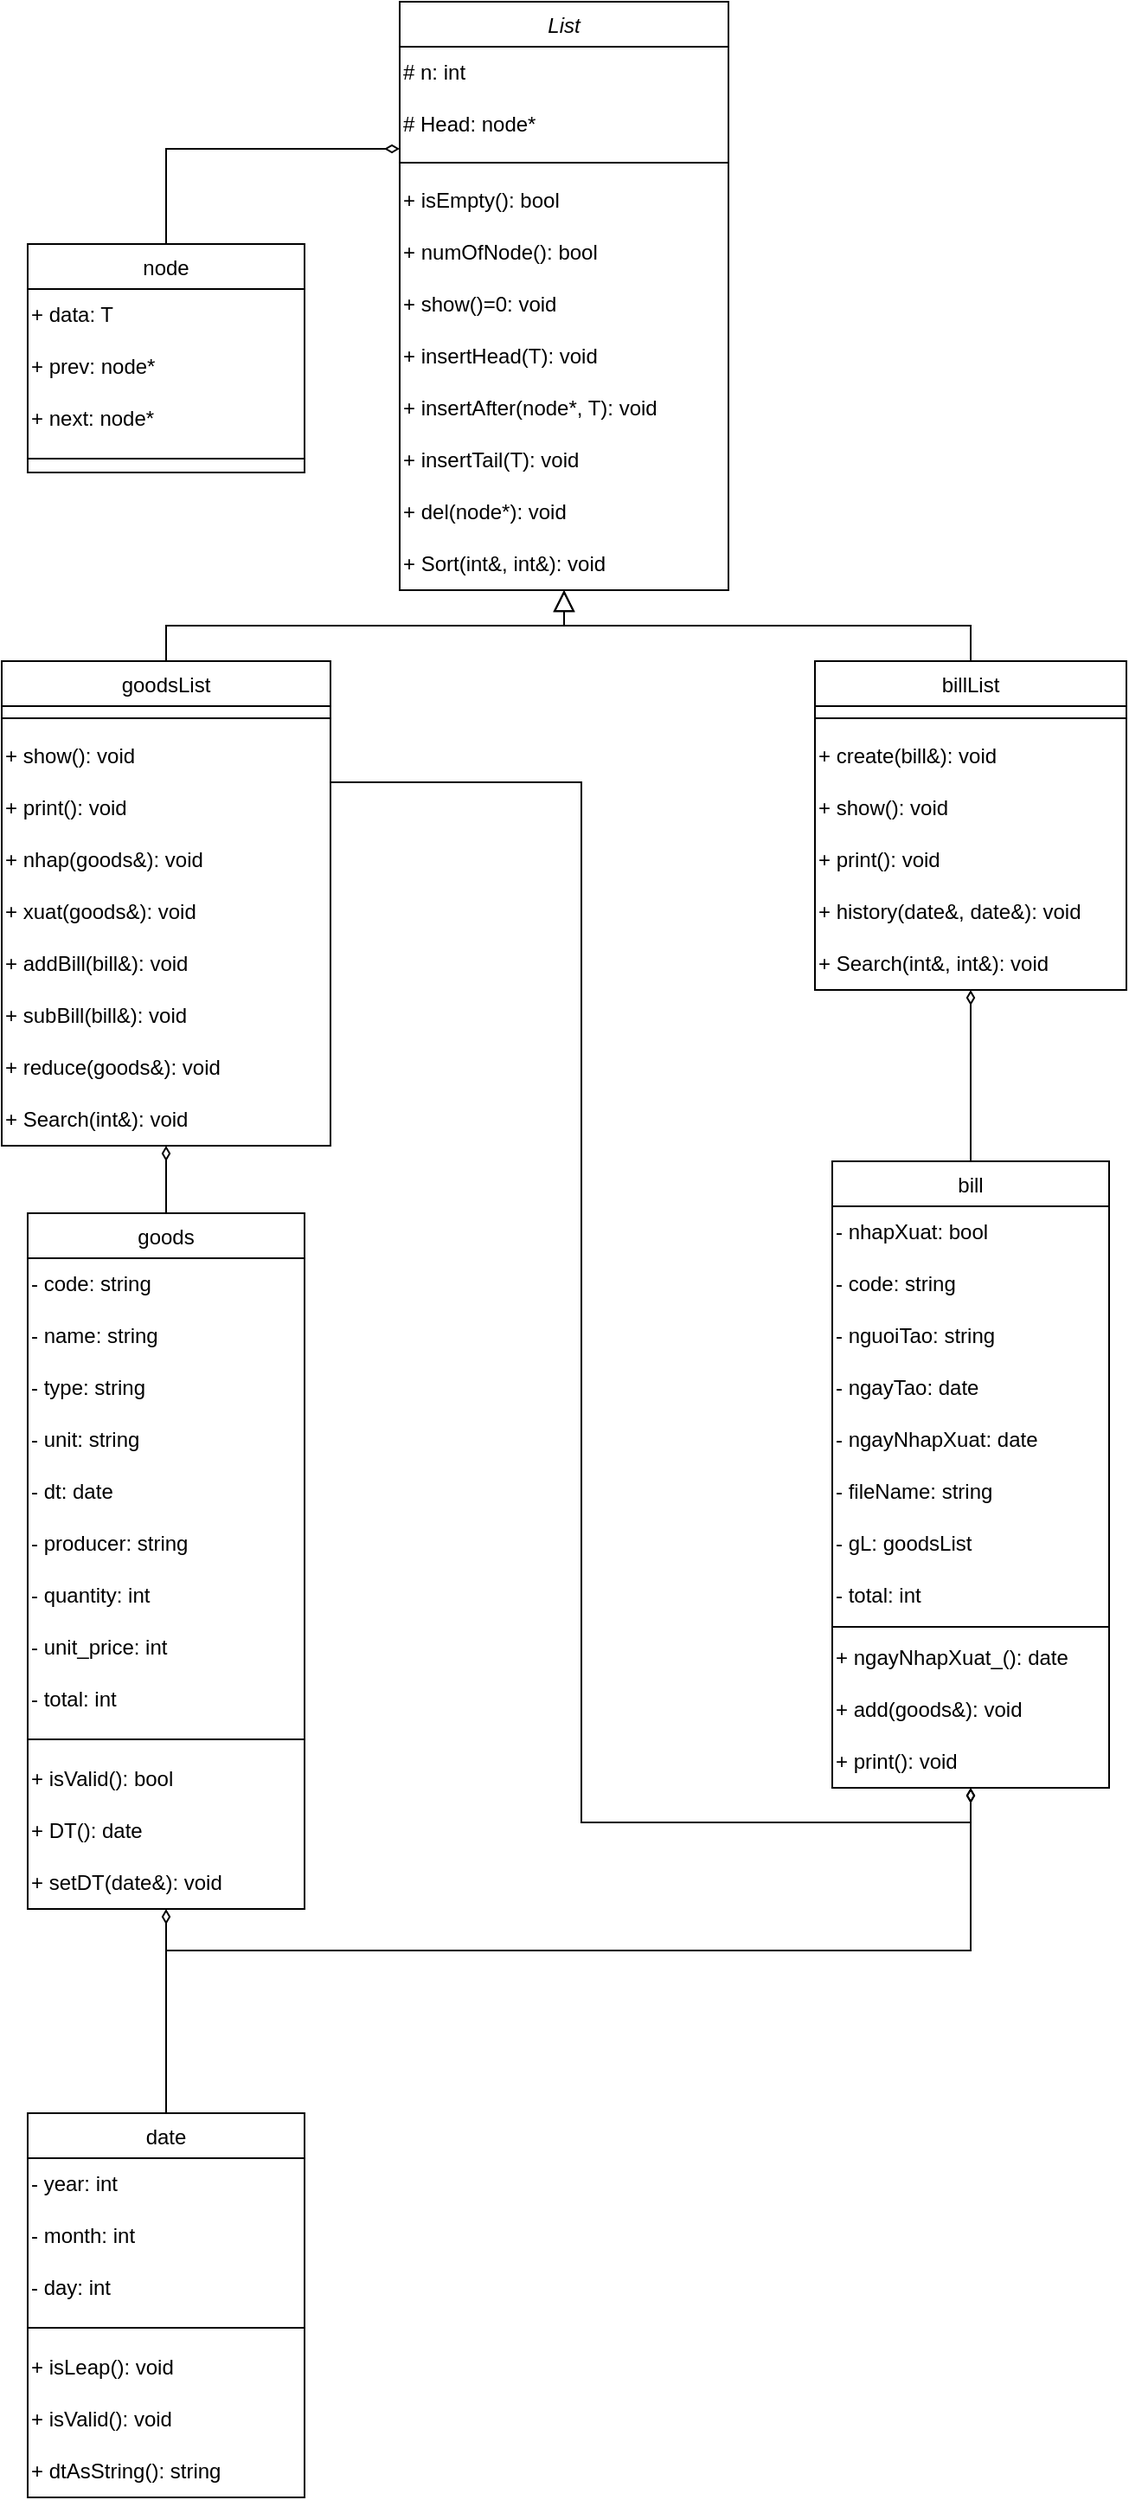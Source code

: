 <mxfile version="20.6.0" type="github">
  <diagram id="C5RBs43oDa-KdzZeNtuy" name="Page-1">
    <mxGraphModel dx="1770" dy="620" grid="1" gridSize="10" guides="1" tooltips="1" connect="1" arrows="1" fold="1" page="1" pageScale="1" pageWidth="827" pageHeight="1169" math="0" shadow="0">
      <root>
        <mxCell id="WIyWlLk6GJQsqaUBKTNV-0" />
        <mxCell id="WIyWlLk6GJQsqaUBKTNV-1" parent="WIyWlLk6GJQsqaUBKTNV-0" />
        <mxCell id="1ag-65yC-xZQ9Hd99v2W-49" value="List" style="swimlane;fontStyle=2;align=center;verticalAlign=top;childLayout=stackLayout;horizontal=1;startSize=26;horizontalStack=0;resizeParent=1;resizeLast=0;collapsible=1;marginBottom=0;rounded=0;shadow=0;strokeWidth=1;" parent="WIyWlLk6GJQsqaUBKTNV-1" vertex="1">
          <mxGeometry x="-510" width="190" height="340" as="geometry">
            <mxRectangle x="230" y="140" width="160" height="26" as="alternateBounds" />
          </mxGeometry>
        </mxCell>
        <mxCell id="6-5mxGOzj2d0yolRzoxp-0" value="# n: int" style="text;html=1;align=left;verticalAlign=middle;resizable=0;points=[];autosize=1;strokeColor=none;fillColor=none;" vertex="1" parent="1ag-65yC-xZQ9Hd99v2W-49">
          <mxGeometry y="26" width="190" height="30" as="geometry" />
        </mxCell>
        <mxCell id="6-5mxGOzj2d0yolRzoxp-1" value="# Head: node*" style="text;html=1;align=left;verticalAlign=middle;resizable=0;points=[];autosize=1;strokeColor=none;fillColor=none;" vertex="1" parent="1ag-65yC-xZQ9Hd99v2W-49">
          <mxGeometry y="56" width="190" height="30" as="geometry" />
        </mxCell>
        <mxCell id="1ag-65yC-xZQ9Hd99v2W-50" value="" style="line;html=1;strokeWidth=1;align=left;verticalAlign=middle;spacingTop=-1;spacingLeft=3;spacingRight=3;rotatable=0;labelPosition=right;points=[];portConstraint=eastwest;" parent="1ag-65yC-xZQ9Hd99v2W-49" vertex="1">
          <mxGeometry y="86" width="190" height="14" as="geometry" />
        </mxCell>
        <mxCell id="6-5mxGOzj2d0yolRzoxp-5" value="" style="group" vertex="1" connectable="0" parent="1ag-65yC-xZQ9Hd99v2W-49">
          <mxGeometry y="100" width="190" height="120" as="geometry" />
        </mxCell>
        <mxCell id="1ag-65yC-xZQ9Hd99v2W-51" value="+ isEmpty(): bool" style="text;html=1;align=left;verticalAlign=middle;resizable=0;points=[];autosize=1;strokeColor=none;fillColor=none;" parent="6-5mxGOzj2d0yolRzoxp-5" vertex="1">
          <mxGeometry width="160" height="30" as="geometry" />
        </mxCell>
        <mxCell id="6-5mxGOzj2d0yolRzoxp-2" value="+ numOfNode(): bool" style="text;html=1;align=left;verticalAlign=middle;resizable=1;points=[];autosize=1;strokeColor=none;fillColor=none;container=0;movable=1;rotatable=1;deletable=1;editable=1;connectable=1;" vertex="1" parent="6-5mxGOzj2d0yolRzoxp-5">
          <mxGeometry y="30" width="160" height="30" as="geometry" />
        </mxCell>
        <mxCell id="6-5mxGOzj2d0yolRzoxp-3" value="&lt;span style=&quot;&quot;&gt;+ show()=0: void&lt;/span&gt;" style="text;html=1;align=left;verticalAlign=middle;resizable=0;points=[];autosize=1;strokeColor=none;fillColor=none;" vertex="1" parent="6-5mxGOzj2d0yolRzoxp-5">
          <mxGeometry y="60" width="110" height="30" as="geometry" />
        </mxCell>
        <mxCell id="6-5mxGOzj2d0yolRzoxp-4" value="+ insertHead(T): void" style="text;html=1;align=left;verticalAlign=middle;resizable=0;points=[];autosize=1;strokeColor=none;fillColor=none;" vertex="1" parent="6-5mxGOzj2d0yolRzoxp-5">
          <mxGeometry y="90" width="140" height="30" as="geometry" />
        </mxCell>
        <mxCell id="6-5mxGOzj2d0yolRzoxp-6" value="+ insertAfter(node*, T): void" style="text;html=1;align=left;verticalAlign=middle;resizable=0;points=[];autosize=1;strokeColor=none;fillColor=none;" vertex="1" parent="1ag-65yC-xZQ9Hd99v2W-49">
          <mxGeometry y="220" width="190" height="30" as="geometry" />
        </mxCell>
        <mxCell id="6-5mxGOzj2d0yolRzoxp-7" value="+ insertTail(T): void" style="text;html=1;align=left;verticalAlign=middle;resizable=0;points=[];autosize=1;strokeColor=none;fillColor=none;" vertex="1" parent="1ag-65yC-xZQ9Hd99v2W-49">
          <mxGeometry y="250" width="190" height="30" as="geometry" />
        </mxCell>
        <mxCell id="6-5mxGOzj2d0yolRzoxp-8" value="+ del(node*): void" style="text;html=1;align=left;verticalAlign=middle;resizable=0;points=[];autosize=1;strokeColor=none;fillColor=none;" vertex="1" parent="1ag-65yC-xZQ9Hd99v2W-49">
          <mxGeometry y="280" width="190" height="30" as="geometry" />
        </mxCell>
        <mxCell id="6-5mxGOzj2d0yolRzoxp-9" value="+ Sort(int&amp;amp;, int&amp;amp;): void" style="text;html=1;align=left;verticalAlign=middle;resizable=0;points=[];autosize=1;strokeColor=none;fillColor=none;" vertex="1" parent="1ag-65yC-xZQ9Hd99v2W-49">
          <mxGeometry y="310" width="190" height="30" as="geometry" />
        </mxCell>
        <mxCell id="6-5mxGOzj2d0yolRzoxp-95" style="edgeStyle=orthogonalEdgeStyle;rounded=0;orthogonalLoop=1;jettySize=auto;html=1;exitX=1;exitY=0.25;exitDx=0;exitDy=0;entryX=0.5;entryY=1;entryDx=0;entryDy=0;endArrow=diamondThin;endFill=0;" edge="1" parent="WIyWlLk6GJQsqaUBKTNV-1" source="1ag-65yC-xZQ9Hd99v2W-53" target="1ag-65yC-xZQ9Hd99v2W-67">
          <mxGeometry relative="1" as="geometry" />
        </mxCell>
        <mxCell id="1ag-65yC-xZQ9Hd99v2W-53" value="goodsList" style="swimlane;fontStyle=0;align=center;verticalAlign=top;childLayout=stackLayout;horizontal=1;startSize=26;horizontalStack=0;resizeParent=1;resizeLast=0;collapsible=1;marginBottom=0;rounded=0;shadow=0;strokeWidth=1;" parent="WIyWlLk6GJQsqaUBKTNV-1" vertex="1">
          <mxGeometry x="-740" y="381" width="190" height="280" as="geometry">
            <mxRectangle x="130" y="380" width="160" height="26" as="alternateBounds" />
          </mxGeometry>
        </mxCell>
        <mxCell id="1ag-65yC-xZQ9Hd99v2W-55" value="" style="line;html=1;strokeWidth=1;align=left;verticalAlign=middle;spacingTop=-1;spacingLeft=3;spacingRight=3;rotatable=0;labelPosition=right;points=[];portConstraint=eastwest;" parent="1ag-65yC-xZQ9Hd99v2W-53" vertex="1">
          <mxGeometry y="26" width="190" height="14" as="geometry" />
        </mxCell>
        <mxCell id="6-5mxGOzj2d0yolRzoxp-36" value="" style="group" vertex="1" connectable="0" parent="1ag-65yC-xZQ9Hd99v2W-53">
          <mxGeometry y="40" width="190" height="240" as="geometry" />
        </mxCell>
        <mxCell id="1ag-65yC-xZQ9Hd99v2W-56" value="+ show(): void" style="text;html=1;align=left;verticalAlign=middle;resizable=0;points=[];autosize=1;strokeColor=none;fillColor=none;" parent="6-5mxGOzj2d0yolRzoxp-36" vertex="1">
          <mxGeometry width="190" height="30" as="geometry" />
        </mxCell>
        <mxCell id="1ag-65yC-xZQ9Hd99v2W-57" value="+ print(): void" style="text;html=1;align=left;verticalAlign=middle;resizable=0;points=[];autosize=1;strokeColor=none;fillColor=none;" parent="6-5mxGOzj2d0yolRzoxp-36" vertex="1">
          <mxGeometry y="30" width="190" height="30" as="geometry" />
        </mxCell>
        <mxCell id="6-5mxGOzj2d0yolRzoxp-24" value="+ nhap(goods&amp;amp;): void" style="text;html=1;align=left;verticalAlign=middle;resizable=0;points=[];autosize=1;strokeColor=none;fillColor=none;" vertex="1" parent="6-5mxGOzj2d0yolRzoxp-36">
          <mxGeometry y="60" width="190" height="30" as="geometry" />
        </mxCell>
        <mxCell id="6-5mxGOzj2d0yolRzoxp-25" value="+ xuat(goods&amp;amp;): void" style="text;html=1;align=left;verticalAlign=middle;resizable=0;points=[];autosize=1;strokeColor=none;fillColor=none;" vertex="1" parent="6-5mxGOzj2d0yolRzoxp-36">
          <mxGeometry y="90" width="190" height="30" as="geometry" />
        </mxCell>
        <mxCell id="6-5mxGOzj2d0yolRzoxp-26" value="+ addBill(bill&amp;amp;): void" style="text;html=1;align=left;verticalAlign=middle;resizable=0;points=[];autosize=1;strokeColor=none;fillColor=none;" vertex="1" parent="6-5mxGOzj2d0yolRzoxp-36">
          <mxGeometry y="120" width="130" height="30" as="geometry" />
        </mxCell>
        <mxCell id="6-5mxGOzj2d0yolRzoxp-27" value="+ subBill(bill&amp;amp;): void" style="text;html=1;align=left;verticalAlign=middle;resizable=0;points=[];autosize=1;strokeColor=none;fillColor=none;" vertex="1" parent="6-5mxGOzj2d0yolRzoxp-36">
          <mxGeometry y="150" width="130" height="30" as="geometry" />
        </mxCell>
        <mxCell id="6-5mxGOzj2d0yolRzoxp-29" value="+ reduce(goods&amp;amp;): void" style="text;html=1;align=left;verticalAlign=middle;resizable=0;points=[];autosize=1;strokeColor=none;fillColor=none;" vertex="1" parent="6-5mxGOzj2d0yolRzoxp-36">
          <mxGeometry y="180" width="190" height="30" as="geometry" />
        </mxCell>
        <mxCell id="6-5mxGOzj2d0yolRzoxp-34" value="+ Search(int&amp;amp;): void" style="text;html=1;align=left;verticalAlign=middle;resizable=0;points=[];autosize=1;strokeColor=none;fillColor=none;" vertex="1" parent="6-5mxGOzj2d0yolRzoxp-36">
          <mxGeometry y="210" width="130" height="30" as="geometry" />
        </mxCell>
        <mxCell id="1ag-65yC-xZQ9Hd99v2W-58" value="" style="endArrow=block;endSize=10;endFill=0;shadow=0;strokeWidth=1;rounded=0;edgeStyle=elbowEdgeStyle;elbow=vertical;" parent="WIyWlLk6GJQsqaUBKTNV-1" source="1ag-65yC-xZQ9Hd99v2W-53" target="1ag-65yC-xZQ9Hd99v2W-49" edge="1">
          <mxGeometry width="160" relative="1" as="geometry">
            <mxPoint x="-530" y="203" as="sourcePoint" />
            <mxPoint x="-530" y="203" as="targetPoint" />
          </mxGeometry>
        </mxCell>
        <mxCell id="1ag-65yC-xZQ9Hd99v2W-59" value="billList" style="swimlane;fontStyle=0;align=center;verticalAlign=top;childLayout=stackLayout;horizontal=1;startSize=26;horizontalStack=0;resizeParent=1;resizeLast=0;collapsible=1;marginBottom=0;rounded=0;shadow=0;strokeWidth=1;" parent="WIyWlLk6GJQsqaUBKTNV-1" vertex="1">
          <mxGeometry x="-270" y="381" width="180" height="190" as="geometry">
            <mxRectangle x="340" y="380" width="170" height="26" as="alternateBounds" />
          </mxGeometry>
        </mxCell>
        <mxCell id="1ag-65yC-xZQ9Hd99v2W-61" value="" style="line;html=1;strokeWidth=1;align=left;verticalAlign=middle;spacingTop=-1;spacingLeft=3;spacingRight=3;rotatable=0;labelPosition=right;points=[];portConstraint=eastwest;" parent="1ag-65yC-xZQ9Hd99v2W-59" vertex="1">
          <mxGeometry y="26" width="180" height="14" as="geometry" />
        </mxCell>
        <mxCell id="6-5mxGOzj2d0yolRzoxp-41" value="" style="group" vertex="1" connectable="0" parent="1ag-65yC-xZQ9Hd99v2W-59">
          <mxGeometry y="40" width="180" height="150" as="geometry" />
        </mxCell>
        <mxCell id="1ag-65yC-xZQ9Hd99v2W-62" value="+ create(bill&amp;amp;): void" style="text;html=1;align=left;verticalAlign=middle;resizable=0;points=[];autosize=1;strokeColor=none;fillColor=none;" parent="6-5mxGOzj2d0yolRzoxp-41" vertex="1">
          <mxGeometry width="180" height="30" as="geometry" />
        </mxCell>
        <mxCell id="6-5mxGOzj2d0yolRzoxp-37" value="+ show(): void" style="text;html=1;align=left;verticalAlign=middle;resizable=0;points=[];autosize=1;strokeColor=none;fillColor=none;" vertex="1" parent="6-5mxGOzj2d0yolRzoxp-41">
          <mxGeometry y="30" width="180" height="30" as="geometry" />
        </mxCell>
        <mxCell id="1ag-65yC-xZQ9Hd99v2W-63" value="+ print(): void" style="text;html=1;align=left;verticalAlign=middle;resizable=0;points=[];autosize=1;strokeColor=none;fillColor=none;" parent="6-5mxGOzj2d0yolRzoxp-41" vertex="1">
          <mxGeometry y="60" width="180" height="30" as="geometry" />
        </mxCell>
        <mxCell id="6-5mxGOzj2d0yolRzoxp-39" value="+ history(date&amp;amp;, date&amp;amp;): void" style="text;html=1;align=left;verticalAlign=middle;resizable=0;points=[];autosize=1;strokeColor=none;fillColor=none;" vertex="1" parent="6-5mxGOzj2d0yolRzoxp-41">
          <mxGeometry y="90" width="180" height="30" as="geometry" />
        </mxCell>
        <mxCell id="6-5mxGOzj2d0yolRzoxp-40" value="+ Search(int&amp;amp;, int&amp;amp;): void" style="text;html=1;align=left;verticalAlign=middle;resizable=0;points=[];autosize=1;strokeColor=none;fillColor=none;" vertex="1" parent="6-5mxGOzj2d0yolRzoxp-41">
          <mxGeometry y="120" width="180" height="30" as="geometry" />
        </mxCell>
        <mxCell id="1ag-65yC-xZQ9Hd99v2W-64" value="" style="endArrow=block;endSize=10;endFill=0;shadow=0;strokeWidth=1;rounded=0;edgeStyle=elbowEdgeStyle;elbow=vertical;" parent="WIyWlLk6GJQsqaUBKTNV-1" source="1ag-65yC-xZQ9Hd99v2W-59" target="1ag-65yC-xZQ9Hd99v2W-49" edge="1">
          <mxGeometry width="160" relative="1" as="geometry">
            <mxPoint x="-520" y="373" as="sourcePoint" />
            <mxPoint x="-420" y="271" as="targetPoint" />
          </mxGeometry>
        </mxCell>
        <mxCell id="6-5mxGOzj2d0yolRzoxp-16" style="edgeStyle=orthogonalEdgeStyle;rounded=0;orthogonalLoop=1;jettySize=auto;html=1;exitX=0.5;exitY=0;exitDx=0;exitDy=0;entryX=0.5;entryY=1;entryDx=0;entryDy=0;endArrow=diamondThin;endFill=0;" edge="1" parent="WIyWlLk6GJQsqaUBKTNV-1" source="1ag-65yC-xZQ9Hd99v2W-65" target="1ag-65yC-xZQ9Hd99v2W-53">
          <mxGeometry relative="1" as="geometry" />
        </mxCell>
        <mxCell id="1ag-65yC-xZQ9Hd99v2W-65" value="goods" style="swimlane;fontStyle=0;align=center;verticalAlign=top;childLayout=stackLayout;horizontal=1;startSize=26;horizontalStack=0;resizeParent=1;resizeLast=0;collapsible=1;marginBottom=0;rounded=0;shadow=0;strokeWidth=1;" parent="WIyWlLk6GJQsqaUBKTNV-1" vertex="1">
          <mxGeometry x="-725" y="700" width="160" height="402" as="geometry">
            <mxRectangle x="130" y="380" width="160" height="26" as="alternateBounds" />
          </mxGeometry>
        </mxCell>
        <mxCell id="6-5mxGOzj2d0yolRzoxp-42" value="- code: string" style="text;html=1;align=left;verticalAlign=middle;resizable=0;points=[];autosize=1;strokeColor=none;fillColor=none;" vertex="1" parent="1ag-65yC-xZQ9Hd99v2W-65">
          <mxGeometry y="26" width="160" height="30" as="geometry" />
        </mxCell>
        <mxCell id="6-5mxGOzj2d0yolRzoxp-45" value="- name: string" style="text;html=1;align=left;verticalAlign=middle;resizable=0;points=[];autosize=1;strokeColor=none;fillColor=none;" vertex="1" parent="1ag-65yC-xZQ9Hd99v2W-65">
          <mxGeometry y="56" width="160" height="30" as="geometry" />
        </mxCell>
        <mxCell id="6-5mxGOzj2d0yolRzoxp-47" value="- type: string" style="text;html=1;align=left;verticalAlign=middle;resizable=0;points=[];autosize=1;strokeColor=none;fillColor=none;" vertex="1" parent="1ag-65yC-xZQ9Hd99v2W-65">
          <mxGeometry y="86" width="160" height="30" as="geometry" />
        </mxCell>
        <mxCell id="6-5mxGOzj2d0yolRzoxp-50" value="- unit: string" style="text;html=1;align=left;verticalAlign=middle;resizable=0;points=[];autosize=1;strokeColor=none;fillColor=none;" vertex="1" parent="1ag-65yC-xZQ9Hd99v2W-65">
          <mxGeometry y="116" width="160" height="30" as="geometry" />
        </mxCell>
        <mxCell id="6-5mxGOzj2d0yolRzoxp-51" value="- dt: date" style="text;html=1;align=left;verticalAlign=middle;resizable=0;points=[];autosize=1;strokeColor=none;fillColor=none;" vertex="1" parent="1ag-65yC-xZQ9Hd99v2W-65">
          <mxGeometry y="146" width="160" height="30" as="geometry" />
        </mxCell>
        <mxCell id="6-5mxGOzj2d0yolRzoxp-52" value="- producer: string" style="text;html=1;align=left;verticalAlign=middle;resizable=0;points=[];autosize=1;strokeColor=none;fillColor=none;" vertex="1" parent="1ag-65yC-xZQ9Hd99v2W-65">
          <mxGeometry y="176" width="160" height="30" as="geometry" />
        </mxCell>
        <mxCell id="6-5mxGOzj2d0yolRzoxp-53" value="- quantity: int" style="text;html=1;align=left;verticalAlign=middle;resizable=0;points=[];autosize=1;strokeColor=none;fillColor=none;" vertex="1" parent="1ag-65yC-xZQ9Hd99v2W-65">
          <mxGeometry y="206" width="160" height="30" as="geometry" />
        </mxCell>
        <mxCell id="6-5mxGOzj2d0yolRzoxp-54" value="- unit_price: int" style="text;html=1;align=left;verticalAlign=middle;resizable=0;points=[];autosize=1;strokeColor=none;fillColor=none;" vertex="1" parent="1ag-65yC-xZQ9Hd99v2W-65">
          <mxGeometry y="236" width="160" height="30" as="geometry" />
        </mxCell>
        <mxCell id="6-5mxGOzj2d0yolRzoxp-55" value="- total: int" style="text;html=1;align=left;verticalAlign=middle;resizable=0;points=[];autosize=1;strokeColor=none;fillColor=none;" vertex="1" parent="1ag-65yC-xZQ9Hd99v2W-65">
          <mxGeometry y="266" width="160" height="30" as="geometry" />
        </mxCell>
        <mxCell id="1ag-65yC-xZQ9Hd99v2W-66" value="" style="line;html=1;strokeWidth=1;align=left;verticalAlign=middle;spacingTop=-1;spacingLeft=3;spacingRight=3;rotatable=0;labelPosition=right;points=[];portConstraint=eastwest;" parent="1ag-65yC-xZQ9Hd99v2W-65" vertex="1">
          <mxGeometry y="296" width="160" height="16" as="geometry" />
        </mxCell>
        <mxCell id="6-5mxGOzj2d0yolRzoxp-61" value="" style="group" vertex="1" connectable="0" parent="1ag-65yC-xZQ9Hd99v2W-65">
          <mxGeometry y="312" width="160" height="90" as="geometry" />
        </mxCell>
        <mxCell id="6-5mxGOzj2d0yolRzoxp-56" value="+ isValid(): bool" style="text;html=1;align=left;verticalAlign=middle;resizable=0;points=[];autosize=1;strokeColor=none;fillColor=none;" vertex="1" parent="6-5mxGOzj2d0yolRzoxp-61">
          <mxGeometry width="160" height="30" as="geometry" />
        </mxCell>
        <mxCell id="6-5mxGOzj2d0yolRzoxp-57" value="+ DT(): date" style="text;html=1;align=left;verticalAlign=middle;resizable=0;points=[];autosize=1;strokeColor=none;fillColor=none;" vertex="1" parent="6-5mxGOzj2d0yolRzoxp-61">
          <mxGeometry y="30" width="160" height="30" as="geometry" />
        </mxCell>
        <mxCell id="6-5mxGOzj2d0yolRzoxp-58" value="+ setDT(date&amp;amp;): void" style="text;html=1;align=left;verticalAlign=middle;resizable=0;points=[];autosize=1;strokeColor=none;fillColor=none;" vertex="1" parent="6-5mxGOzj2d0yolRzoxp-61">
          <mxGeometry y="60" width="160" height="30" as="geometry" />
        </mxCell>
        <mxCell id="6-5mxGOzj2d0yolRzoxp-21" style="edgeStyle=orthogonalEdgeStyle;rounded=0;orthogonalLoop=1;jettySize=auto;html=1;exitX=0.5;exitY=0;exitDx=0;exitDy=0;entryX=0.5;entryY=1;entryDx=0;entryDy=0;endArrow=diamondThin;endFill=0;" edge="1" parent="WIyWlLk6GJQsqaUBKTNV-1" source="1ag-65yC-xZQ9Hd99v2W-67" target="1ag-65yC-xZQ9Hd99v2W-59">
          <mxGeometry relative="1" as="geometry" />
        </mxCell>
        <mxCell id="1ag-65yC-xZQ9Hd99v2W-67" value="bill" style="swimlane;fontStyle=0;align=center;verticalAlign=top;childLayout=stackLayout;horizontal=1;startSize=26;horizontalStack=0;resizeParent=1;resizeLast=0;collapsible=1;marginBottom=0;rounded=0;shadow=0;strokeWidth=1;" parent="WIyWlLk6GJQsqaUBKTNV-1" vertex="1">
          <mxGeometry x="-260" y="670" width="160" height="362" as="geometry">
            <mxRectangle x="130" y="380" width="160" height="26" as="alternateBounds" />
          </mxGeometry>
        </mxCell>
        <mxCell id="6-5mxGOzj2d0yolRzoxp-68" value="- nhapXuat: bool" style="text;html=1;align=left;verticalAlign=middle;resizable=0;points=[];autosize=1;strokeColor=none;fillColor=none;" vertex="1" parent="1ag-65yC-xZQ9Hd99v2W-67">
          <mxGeometry y="26" width="160" height="30" as="geometry" />
        </mxCell>
        <mxCell id="6-5mxGOzj2d0yolRzoxp-69" value="- code: string" style="text;html=1;align=left;verticalAlign=middle;resizable=0;points=[];autosize=1;strokeColor=none;fillColor=none;" vertex="1" parent="1ag-65yC-xZQ9Hd99v2W-67">
          <mxGeometry y="56" width="160" height="30" as="geometry" />
        </mxCell>
        <mxCell id="6-5mxGOzj2d0yolRzoxp-70" value="- nguoiTao: string" style="text;html=1;align=left;verticalAlign=middle;resizable=0;points=[];autosize=1;strokeColor=none;fillColor=none;" vertex="1" parent="1ag-65yC-xZQ9Hd99v2W-67">
          <mxGeometry y="86" width="160" height="30" as="geometry" />
        </mxCell>
        <mxCell id="6-5mxGOzj2d0yolRzoxp-71" value="- ngayTao: date" style="text;html=1;align=left;verticalAlign=middle;resizable=0;points=[];autosize=1;strokeColor=none;fillColor=none;" vertex="1" parent="1ag-65yC-xZQ9Hd99v2W-67">
          <mxGeometry y="116" width="160" height="30" as="geometry" />
        </mxCell>
        <mxCell id="6-5mxGOzj2d0yolRzoxp-72" value="- ngayNhapXuat: date" style="text;html=1;align=left;verticalAlign=middle;resizable=0;points=[];autosize=1;strokeColor=none;fillColor=none;" vertex="1" parent="1ag-65yC-xZQ9Hd99v2W-67">
          <mxGeometry y="146" width="160" height="30" as="geometry" />
        </mxCell>
        <mxCell id="6-5mxGOzj2d0yolRzoxp-73" value="- fileName: string" style="text;html=1;align=left;verticalAlign=middle;resizable=0;points=[];autosize=1;strokeColor=none;fillColor=none;" vertex="1" parent="1ag-65yC-xZQ9Hd99v2W-67">
          <mxGeometry y="176" width="160" height="30" as="geometry" />
        </mxCell>
        <mxCell id="6-5mxGOzj2d0yolRzoxp-74" value="- gL: goodsList" style="text;html=1;align=left;verticalAlign=middle;resizable=0;points=[];autosize=1;strokeColor=none;fillColor=none;" vertex="1" parent="1ag-65yC-xZQ9Hd99v2W-67">
          <mxGeometry y="206" width="160" height="30" as="geometry" />
        </mxCell>
        <mxCell id="6-5mxGOzj2d0yolRzoxp-75" value="- total: int" style="text;html=1;align=left;verticalAlign=middle;resizable=0;points=[];autosize=1;strokeColor=none;fillColor=none;" vertex="1" parent="1ag-65yC-xZQ9Hd99v2W-67">
          <mxGeometry y="236" width="160" height="30" as="geometry" />
        </mxCell>
        <mxCell id="1ag-65yC-xZQ9Hd99v2W-68" value="" style="line;html=1;strokeWidth=1;align=left;verticalAlign=middle;spacingTop=-1;spacingLeft=3;spacingRight=3;rotatable=0;labelPosition=right;points=[];portConstraint=eastwest;" parent="1ag-65yC-xZQ9Hd99v2W-67" vertex="1">
          <mxGeometry y="266" width="160" height="6" as="geometry" />
        </mxCell>
        <mxCell id="6-5mxGOzj2d0yolRzoxp-76" value="+ ngayNhapXuat_(): date" style="text;html=1;align=left;verticalAlign=middle;resizable=0;points=[];autosize=1;strokeColor=none;fillColor=none;" vertex="1" parent="1ag-65yC-xZQ9Hd99v2W-67">
          <mxGeometry y="272" width="160" height="30" as="geometry" />
        </mxCell>
        <mxCell id="6-5mxGOzj2d0yolRzoxp-77" value="+ add(goods&amp;amp;): void" style="text;html=1;align=left;verticalAlign=middle;resizable=0;points=[];autosize=1;strokeColor=none;fillColor=none;" vertex="1" parent="1ag-65yC-xZQ9Hd99v2W-67">
          <mxGeometry y="302" width="160" height="30" as="geometry" />
        </mxCell>
        <mxCell id="6-5mxGOzj2d0yolRzoxp-78" value="+ print(): void" style="text;html=1;align=left;verticalAlign=middle;resizable=0;points=[];autosize=1;strokeColor=none;fillColor=none;" vertex="1" parent="1ag-65yC-xZQ9Hd99v2W-67">
          <mxGeometry y="332" width="160" height="30" as="geometry" />
        </mxCell>
        <mxCell id="6-5mxGOzj2d0yolRzoxp-22" style="edgeStyle=orthogonalEdgeStyle;rounded=0;orthogonalLoop=1;jettySize=auto;html=1;exitX=0.5;exitY=0;exitDx=0;exitDy=0;entryX=0.5;entryY=1;entryDx=0;entryDy=0;endArrow=diamondThin;endFill=0;" edge="1" parent="WIyWlLk6GJQsqaUBKTNV-1" source="1ag-65yC-xZQ9Hd99v2W-75" target="1ag-65yC-xZQ9Hd99v2W-65">
          <mxGeometry relative="1" as="geometry" />
        </mxCell>
        <mxCell id="6-5mxGOzj2d0yolRzoxp-79" style="edgeStyle=orthogonalEdgeStyle;rounded=0;orthogonalLoop=1;jettySize=auto;html=1;exitX=0.5;exitY=0;exitDx=0;exitDy=0;endArrow=diamondThin;endFill=0;entryX=0.5;entryY=1;entryDx=0;entryDy=0;" edge="1" parent="WIyWlLk6GJQsqaUBKTNV-1" source="1ag-65yC-xZQ9Hd99v2W-75" target="1ag-65yC-xZQ9Hd99v2W-67">
          <mxGeometry relative="1" as="geometry">
            <mxPoint x="-180" y="1080" as="targetPoint" />
          </mxGeometry>
        </mxCell>
        <mxCell id="1ag-65yC-xZQ9Hd99v2W-75" value="date" style="swimlane;fontStyle=0;align=center;verticalAlign=top;childLayout=stackLayout;horizontal=1;startSize=26;horizontalStack=0;resizeParent=1;resizeLast=0;collapsible=1;marginBottom=0;rounded=0;shadow=0;strokeWidth=1;" parent="WIyWlLk6GJQsqaUBKTNV-1" vertex="1">
          <mxGeometry x="-725" y="1220" width="160" height="222" as="geometry">
            <mxRectangle x="130" y="380" width="160" height="26" as="alternateBounds" />
          </mxGeometry>
        </mxCell>
        <mxCell id="6-5mxGOzj2d0yolRzoxp-62" value="- year: int" style="text;html=1;align=left;verticalAlign=middle;resizable=0;points=[];autosize=1;strokeColor=none;fillColor=none;" vertex="1" parent="1ag-65yC-xZQ9Hd99v2W-75">
          <mxGeometry y="26" width="160" height="30" as="geometry" />
        </mxCell>
        <mxCell id="6-5mxGOzj2d0yolRzoxp-63" value="- month: int" style="text;html=1;align=left;verticalAlign=middle;resizable=0;points=[];autosize=1;strokeColor=none;fillColor=none;" vertex="1" parent="1ag-65yC-xZQ9Hd99v2W-75">
          <mxGeometry y="56" width="160" height="30" as="geometry" />
        </mxCell>
        <mxCell id="6-5mxGOzj2d0yolRzoxp-64" value="- day: int" style="text;html=1;align=left;verticalAlign=middle;resizable=0;points=[];autosize=1;strokeColor=none;fillColor=none;" vertex="1" parent="1ag-65yC-xZQ9Hd99v2W-75">
          <mxGeometry y="86" width="160" height="30" as="geometry" />
        </mxCell>
        <mxCell id="1ag-65yC-xZQ9Hd99v2W-76" value="" style="line;html=1;strokeWidth=1;align=left;verticalAlign=middle;spacingTop=-1;spacingLeft=3;spacingRight=3;rotatable=0;labelPosition=right;points=[];portConstraint=eastwest;" parent="1ag-65yC-xZQ9Hd99v2W-75" vertex="1">
          <mxGeometry y="116" width="160" height="16" as="geometry" />
        </mxCell>
        <mxCell id="6-5mxGOzj2d0yolRzoxp-65" value="+ isLeap(): void" style="text;html=1;align=left;verticalAlign=middle;resizable=0;points=[];autosize=1;strokeColor=none;fillColor=none;" vertex="1" parent="1ag-65yC-xZQ9Hd99v2W-75">
          <mxGeometry y="132" width="160" height="30" as="geometry" />
        </mxCell>
        <mxCell id="6-5mxGOzj2d0yolRzoxp-66" value="+ isValid(): void" style="text;html=1;align=left;verticalAlign=middle;resizable=0;points=[];autosize=1;strokeColor=none;fillColor=none;" vertex="1" parent="1ag-65yC-xZQ9Hd99v2W-75">
          <mxGeometry y="162" width="160" height="30" as="geometry" />
        </mxCell>
        <mxCell id="6-5mxGOzj2d0yolRzoxp-67" value="+ dtAsString(): string" style="text;html=1;align=left;verticalAlign=middle;resizable=0;points=[];autosize=1;strokeColor=none;fillColor=none;" vertex="1" parent="1ag-65yC-xZQ9Hd99v2W-75">
          <mxGeometry y="192" width="160" height="30" as="geometry" />
        </mxCell>
        <mxCell id="6-5mxGOzj2d0yolRzoxp-111" style="edgeStyle=orthogonalEdgeStyle;rounded=0;orthogonalLoop=1;jettySize=auto;html=1;exitX=0.5;exitY=0;exitDx=0;exitDy=0;entryX=0;entryY=0.25;entryDx=0;entryDy=0;endArrow=diamondThin;endFill=0;" edge="1" parent="WIyWlLk6GJQsqaUBKTNV-1" source="6-5mxGOzj2d0yolRzoxp-96" target="1ag-65yC-xZQ9Hd99v2W-49">
          <mxGeometry relative="1" as="geometry">
            <Array as="points">
              <mxPoint x="-645" y="85" />
            </Array>
          </mxGeometry>
        </mxCell>
        <mxCell id="6-5mxGOzj2d0yolRzoxp-96" value="node" style="swimlane;fontStyle=0;align=center;verticalAlign=top;childLayout=stackLayout;horizontal=1;startSize=26;horizontalStack=0;resizeParent=1;resizeLast=0;collapsible=1;marginBottom=0;rounded=0;shadow=0;strokeWidth=1;" vertex="1" parent="WIyWlLk6GJQsqaUBKTNV-1">
          <mxGeometry x="-725" y="140" width="160" height="132" as="geometry">
            <mxRectangle x="130" y="380" width="160" height="26" as="alternateBounds" />
          </mxGeometry>
        </mxCell>
        <mxCell id="6-5mxGOzj2d0yolRzoxp-97" value="+ data: T" style="text;html=1;align=left;verticalAlign=middle;resizable=0;points=[];autosize=1;strokeColor=none;fillColor=none;" vertex="1" parent="6-5mxGOzj2d0yolRzoxp-96">
          <mxGeometry y="26" width="160" height="30" as="geometry" />
        </mxCell>
        <mxCell id="6-5mxGOzj2d0yolRzoxp-98" value="+ prev: node*" style="text;html=1;align=left;verticalAlign=middle;resizable=0;points=[];autosize=1;strokeColor=none;fillColor=none;" vertex="1" parent="6-5mxGOzj2d0yolRzoxp-96">
          <mxGeometry y="56" width="160" height="30" as="geometry" />
        </mxCell>
        <mxCell id="6-5mxGOzj2d0yolRzoxp-99" value="+ next: node*" style="text;html=1;align=left;verticalAlign=middle;resizable=0;points=[];autosize=1;strokeColor=none;fillColor=none;" vertex="1" parent="6-5mxGOzj2d0yolRzoxp-96">
          <mxGeometry y="86" width="160" height="30" as="geometry" />
        </mxCell>
        <mxCell id="6-5mxGOzj2d0yolRzoxp-100" value="" style="line;html=1;strokeWidth=1;align=left;verticalAlign=middle;spacingTop=-1;spacingLeft=3;spacingRight=3;rotatable=0;labelPosition=right;points=[];portConstraint=eastwest;" vertex="1" parent="6-5mxGOzj2d0yolRzoxp-96">
          <mxGeometry y="116" width="160" height="16" as="geometry" />
        </mxCell>
      </root>
    </mxGraphModel>
  </diagram>
</mxfile>
